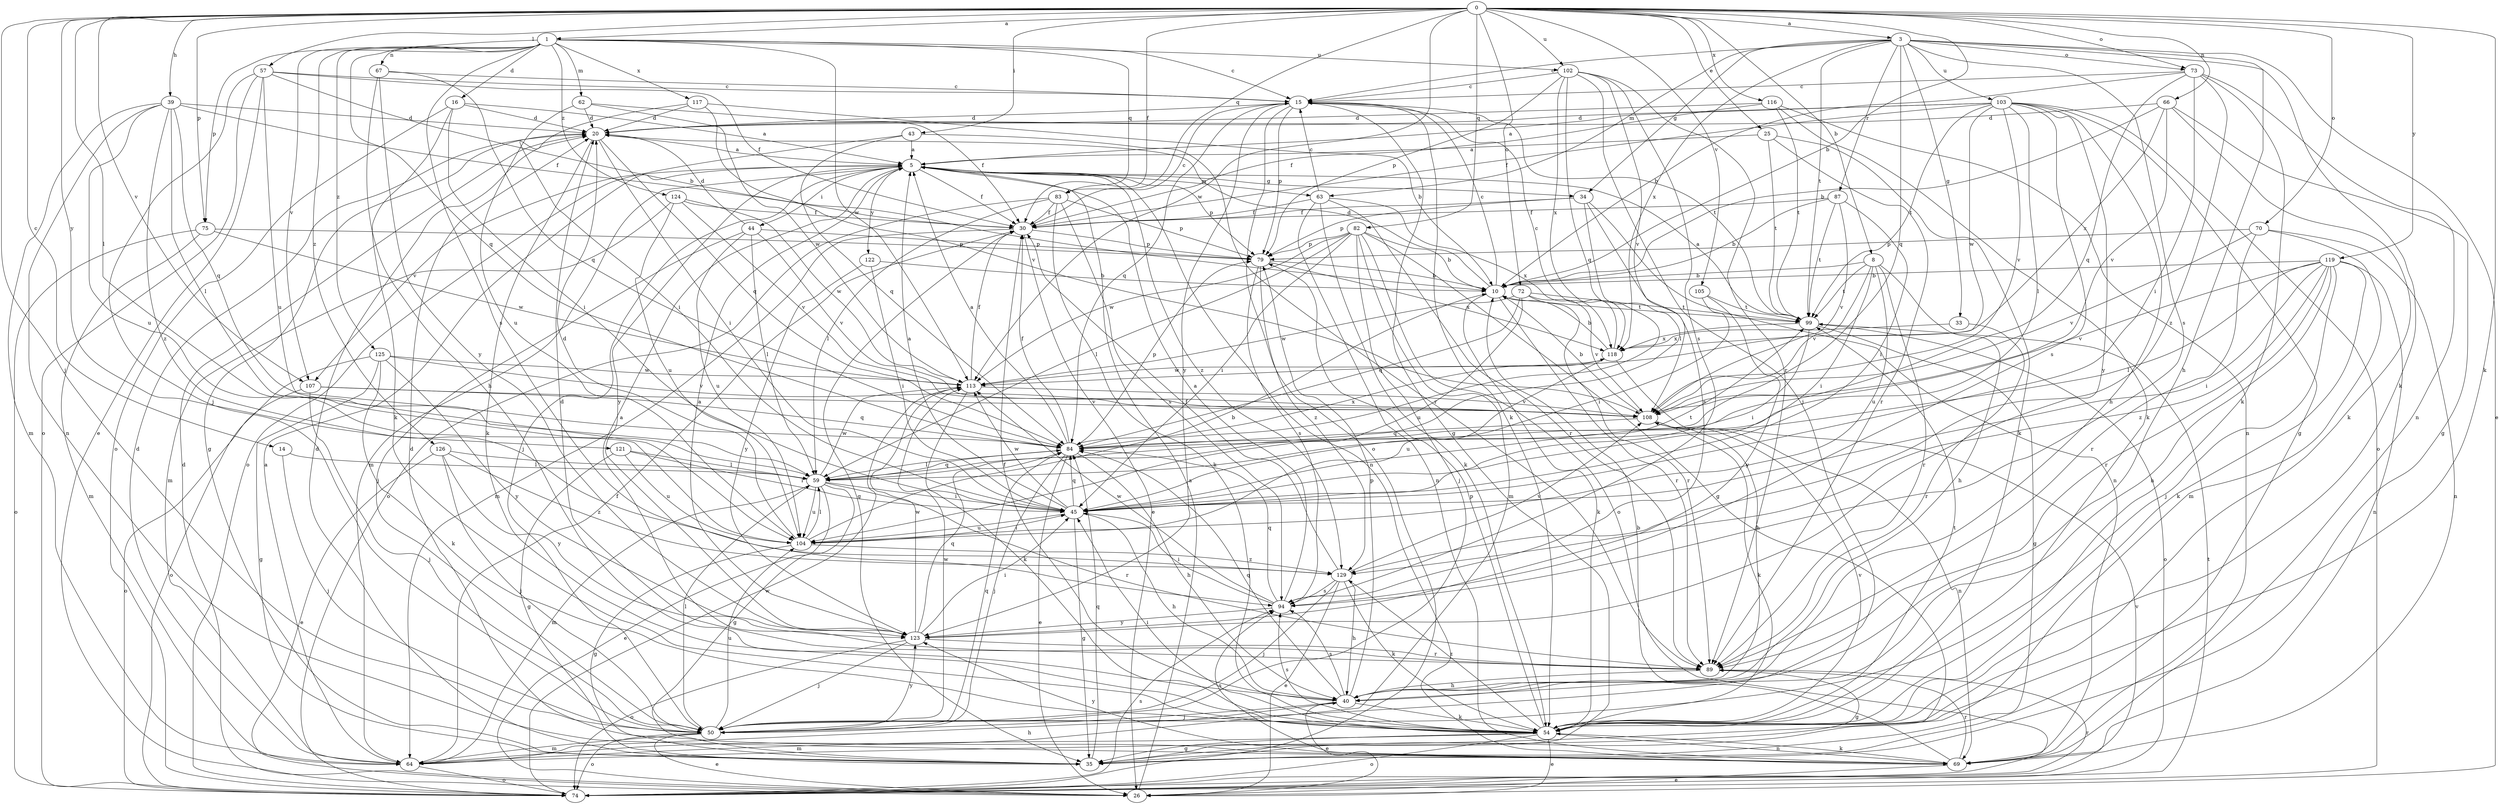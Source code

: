 strict digraph  {
0;
1;
3;
5;
8;
10;
14;
15;
16;
20;
25;
26;
30;
33;
34;
35;
39;
40;
43;
44;
45;
50;
54;
57;
59;
62;
63;
64;
66;
67;
69;
70;
72;
73;
74;
75;
79;
82;
83;
84;
87;
89;
94;
99;
102;
103;
104;
105;
107;
108;
113;
116;
117;
118;
119;
121;
122;
123;
124;
125;
126;
129;
0 -> 1  [label=a];
0 -> 3  [label=a];
0 -> 8  [label=b];
0 -> 10  [label=b];
0 -> 14  [label=c];
0 -> 25  [label=e];
0 -> 30  [label=f];
0 -> 39  [label=h];
0 -> 43  [label=i];
0 -> 50  [label=j];
0 -> 54  [label=k];
0 -> 57  [label=l];
0 -> 59  [label=l];
0 -> 66  [label=n];
0 -> 70  [label=o];
0 -> 72  [label=o];
0 -> 73  [label=o];
0 -> 75  [label=p];
0 -> 82  [label=q];
0 -> 83  [label=q];
0 -> 102  [label=u];
0 -> 105  [label=v];
0 -> 107  [label=v];
0 -> 113  [label=w];
0 -> 116  [label=x];
0 -> 119  [label=y];
0 -> 121  [label=y];
1 -> 15  [label=c];
1 -> 16  [label=d];
1 -> 62  [label=m];
1 -> 67  [label=n];
1 -> 75  [label=p];
1 -> 83  [label=q];
1 -> 84  [label=q];
1 -> 94  [label=s];
1 -> 102  [label=u];
1 -> 107  [label=v];
1 -> 113  [label=w];
1 -> 117  [label=x];
1 -> 124  [label=z];
1 -> 125  [label=z];
1 -> 126  [label=z];
3 -> 15  [label=c];
3 -> 26  [label=e];
3 -> 33  [label=g];
3 -> 34  [label=g];
3 -> 40  [label=h];
3 -> 54  [label=k];
3 -> 63  [label=m];
3 -> 73  [label=o];
3 -> 84  [label=q];
3 -> 87  [label=r];
3 -> 94  [label=s];
3 -> 99  [label=t];
3 -> 103  [label=u];
3 -> 118  [label=x];
5 -> 30  [label=f];
5 -> 34  [label=g];
5 -> 44  [label=i];
5 -> 50  [label=j];
5 -> 63  [label=m];
5 -> 64  [label=m];
5 -> 69  [label=n];
5 -> 79  [label=p];
5 -> 107  [label=v];
5 -> 122  [label=y];
5 -> 123  [label=y];
5 -> 129  [label=z];
8 -> 10  [label=b];
8 -> 40  [label=h];
8 -> 45  [label=i];
8 -> 89  [label=r];
8 -> 99  [label=t];
8 -> 104  [label=u];
8 -> 108  [label=v];
10 -> 15  [label=c];
10 -> 20  [label=d];
10 -> 54  [label=k];
10 -> 89  [label=r];
10 -> 99  [label=t];
14 -> 50  [label=j];
14 -> 59  [label=l];
15 -> 20  [label=d];
15 -> 35  [label=g];
15 -> 54  [label=k];
15 -> 74  [label=o];
15 -> 79  [label=p];
15 -> 84  [label=q];
15 -> 99  [label=t];
15 -> 123  [label=y];
16 -> 5  [label=a];
16 -> 20  [label=d];
16 -> 45  [label=i];
16 -> 54  [label=k];
16 -> 74  [label=o];
20 -> 5  [label=a];
20 -> 35  [label=g];
20 -> 45  [label=i];
20 -> 54  [label=k];
20 -> 84  [label=q];
25 -> 5  [label=a];
25 -> 54  [label=k];
25 -> 89  [label=r];
25 -> 99  [label=t];
26 -> 5  [label=a];
26 -> 20  [label=d];
30 -> 15  [label=c];
30 -> 26  [label=e];
30 -> 35  [label=g];
30 -> 64  [label=m];
30 -> 79  [label=p];
33 -> 89  [label=r];
33 -> 118  [label=x];
34 -> 30  [label=f];
34 -> 59  [label=l];
34 -> 69  [label=n];
34 -> 79  [label=p];
34 -> 94  [label=s];
35 -> 20  [label=d];
35 -> 84  [label=q];
39 -> 20  [label=d];
39 -> 30  [label=f];
39 -> 59  [label=l];
39 -> 64  [label=m];
39 -> 69  [label=n];
39 -> 84  [label=q];
39 -> 104  [label=u];
39 -> 129  [label=z];
40 -> 26  [label=e];
40 -> 30  [label=f];
40 -> 50  [label=j];
40 -> 54  [label=k];
40 -> 79  [label=p];
40 -> 84  [label=q];
40 -> 94  [label=s];
43 -> 5  [label=a];
43 -> 74  [label=o];
43 -> 84  [label=q];
43 -> 89  [label=r];
44 -> 20  [label=d];
44 -> 50  [label=j];
44 -> 59  [label=l];
44 -> 79  [label=p];
44 -> 104  [label=u];
44 -> 108  [label=v];
45 -> 5  [label=a];
45 -> 35  [label=g];
45 -> 40  [label=h];
45 -> 84  [label=q];
45 -> 99  [label=t];
45 -> 104  [label=u];
45 -> 113  [label=w];
50 -> 26  [label=e];
50 -> 59  [label=l];
50 -> 64  [label=m];
50 -> 74  [label=o];
50 -> 84  [label=q];
50 -> 104  [label=u];
50 -> 113  [label=w];
50 -> 123  [label=y];
54 -> 26  [label=e];
54 -> 35  [label=g];
54 -> 45  [label=i];
54 -> 64  [label=m];
54 -> 69  [label=n];
54 -> 74  [label=o];
54 -> 79  [label=p];
54 -> 94  [label=s];
54 -> 99  [label=t];
54 -> 108  [label=v];
54 -> 129  [label=z];
57 -> 10  [label=b];
57 -> 15  [label=c];
57 -> 26  [label=e];
57 -> 30  [label=f];
57 -> 50  [label=j];
57 -> 74  [label=o];
57 -> 104  [label=u];
59 -> 26  [label=e];
59 -> 35  [label=g];
59 -> 45  [label=i];
59 -> 64  [label=m];
59 -> 84  [label=q];
59 -> 89  [label=r];
59 -> 104  [label=u];
59 -> 113  [label=w];
62 -> 20  [label=d];
62 -> 30  [label=f];
62 -> 104  [label=u];
62 -> 113  [label=w];
63 -> 15  [label=c];
63 -> 30  [label=f];
63 -> 54  [label=k];
63 -> 69  [label=n];
63 -> 89  [label=r];
63 -> 118  [label=x];
64 -> 5  [label=a];
64 -> 20  [label=d];
64 -> 30  [label=f];
64 -> 40  [label=h];
64 -> 74  [label=o];
66 -> 10  [label=b];
66 -> 20  [label=d];
66 -> 35  [label=g];
66 -> 54  [label=k];
66 -> 108  [label=v];
66 -> 118  [label=x];
67 -> 15  [label=c];
67 -> 40  [label=h];
67 -> 84  [label=q];
67 -> 123  [label=y];
69 -> 10  [label=b];
69 -> 20  [label=d];
69 -> 26  [label=e];
69 -> 54  [label=k];
69 -> 89  [label=r];
69 -> 94  [label=s];
69 -> 123  [label=y];
70 -> 64  [label=m];
70 -> 69  [label=n];
70 -> 79  [label=p];
70 -> 89  [label=r];
70 -> 108  [label=v];
72 -> 84  [label=q];
72 -> 89  [label=r];
72 -> 99  [label=t];
72 -> 104  [label=u];
72 -> 108  [label=v];
72 -> 113  [label=w];
73 -> 10  [label=b];
73 -> 15  [label=c];
73 -> 45  [label=i];
73 -> 54  [label=k];
73 -> 69  [label=n];
73 -> 84  [label=q];
73 -> 129  [label=z];
74 -> 89  [label=r];
74 -> 94  [label=s];
74 -> 99  [label=t];
74 -> 108  [label=v];
74 -> 113  [label=w];
75 -> 64  [label=m];
75 -> 74  [label=o];
75 -> 79  [label=p];
75 -> 113  [label=w];
79 -> 10  [label=b];
79 -> 94  [label=s];
79 -> 118  [label=x];
79 -> 129  [label=z];
82 -> 10  [label=b];
82 -> 35  [label=g];
82 -> 45  [label=i];
82 -> 50  [label=j];
82 -> 59  [label=l];
82 -> 64  [label=m];
82 -> 74  [label=o];
82 -> 79  [label=p];
82 -> 113  [label=w];
83 -> 30  [label=f];
83 -> 54  [label=k];
83 -> 59  [label=l];
83 -> 74  [label=o];
83 -> 79  [label=p];
83 -> 94  [label=s];
84 -> 5  [label=a];
84 -> 26  [label=e];
84 -> 30  [label=f];
84 -> 40  [label=h];
84 -> 50  [label=j];
84 -> 59  [label=l];
84 -> 79  [label=p];
84 -> 118  [label=x];
87 -> 10  [label=b];
87 -> 30  [label=f];
87 -> 45  [label=i];
87 -> 99  [label=t];
87 -> 108  [label=v];
89 -> 5  [label=a];
89 -> 20  [label=d];
89 -> 35  [label=g];
89 -> 40  [label=h];
94 -> 5  [label=a];
94 -> 45  [label=i];
94 -> 84  [label=q];
94 -> 113  [label=w];
94 -> 123  [label=y];
99 -> 5  [label=a];
99 -> 35  [label=g];
99 -> 45  [label=i];
99 -> 74  [label=o];
99 -> 118  [label=x];
102 -> 15  [label=c];
102 -> 50  [label=j];
102 -> 79  [label=p];
102 -> 84  [label=q];
102 -> 89  [label=r];
102 -> 94  [label=s];
102 -> 108  [label=v];
102 -> 118  [label=x];
103 -> 5  [label=a];
103 -> 20  [label=d];
103 -> 30  [label=f];
103 -> 35  [label=g];
103 -> 40  [label=h];
103 -> 59  [label=l];
103 -> 74  [label=o];
103 -> 94  [label=s];
103 -> 99  [label=t];
103 -> 108  [label=v];
103 -> 113  [label=w];
103 -> 123  [label=y];
104 -> 10  [label=b];
104 -> 20  [label=d];
104 -> 35  [label=g];
104 -> 45  [label=i];
104 -> 59  [label=l];
104 -> 129  [label=z];
105 -> 45  [label=i];
105 -> 99  [label=t];
105 -> 123  [label=y];
107 -> 50  [label=j];
107 -> 74  [label=o];
107 -> 84  [label=q];
107 -> 108  [label=v];
108 -> 10  [label=b];
108 -> 54  [label=k];
108 -> 69  [label=n];
108 -> 84  [label=q];
113 -> 30  [label=f];
113 -> 54  [label=k];
113 -> 108  [label=v];
116 -> 20  [label=d];
116 -> 30  [label=f];
116 -> 54  [label=k];
116 -> 69  [label=n];
116 -> 99  [label=t];
117 -> 10  [label=b];
117 -> 20  [label=d];
117 -> 45  [label=i];
117 -> 108  [label=v];
118 -> 10  [label=b];
118 -> 15  [label=c];
118 -> 40  [label=h];
118 -> 104  [label=u];
118 -> 113  [label=w];
119 -> 10  [label=b];
119 -> 40  [label=h];
119 -> 45  [label=i];
119 -> 50  [label=j];
119 -> 54  [label=k];
119 -> 59  [label=l];
119 -> 69  [label=n];
119 -> 89  [label=r];
119 -> 108  [label=v];
119 -> 129  [label=z];
121 -> 35  [label=g];
121 -> 45  [label=i];
121 -> 59  [label=l];
121 -> 104  [label=u];
122 -> 10  [label=b];
122 -> 45  [label=i];
122 -> 123  [label=y];
123 -> 5  [label=a];
123 -> 45  [label=i];
123 -> 50  [label=j];
123 -> 74  [label=o];
123 -> 84  [label=q];
123 -> 89  [label=r];
123 -> 113  [label=w];
124 -> 30  [label=f];
124 -> 64  [label=m];
124 -> 104  [label=u];
124 -> 108  [label=v];
124 -> 113  [label=w];
125 -> 35  [label=g];
125 -> 54  [label=k];
125 -> 74  [label=o];
125 -> 108  [label=v];
125 -> 113  [label=w];
125 -> 123  [label=y];
126 -> 26  [label=e];
126 -> 50  [label=j];
126 -> 59  [label=l];
126 -> 123  [label=y];
126 -> 129  [label=z];
129 -> 26  [label=e];
129 -> 30  [label=f];
129 -> 40  [label=h];
129 -> 50  [label=j];
129 -> 54  [label=k];
129 -> 94  [label=s];
129 -> 108  [label=v];
}

